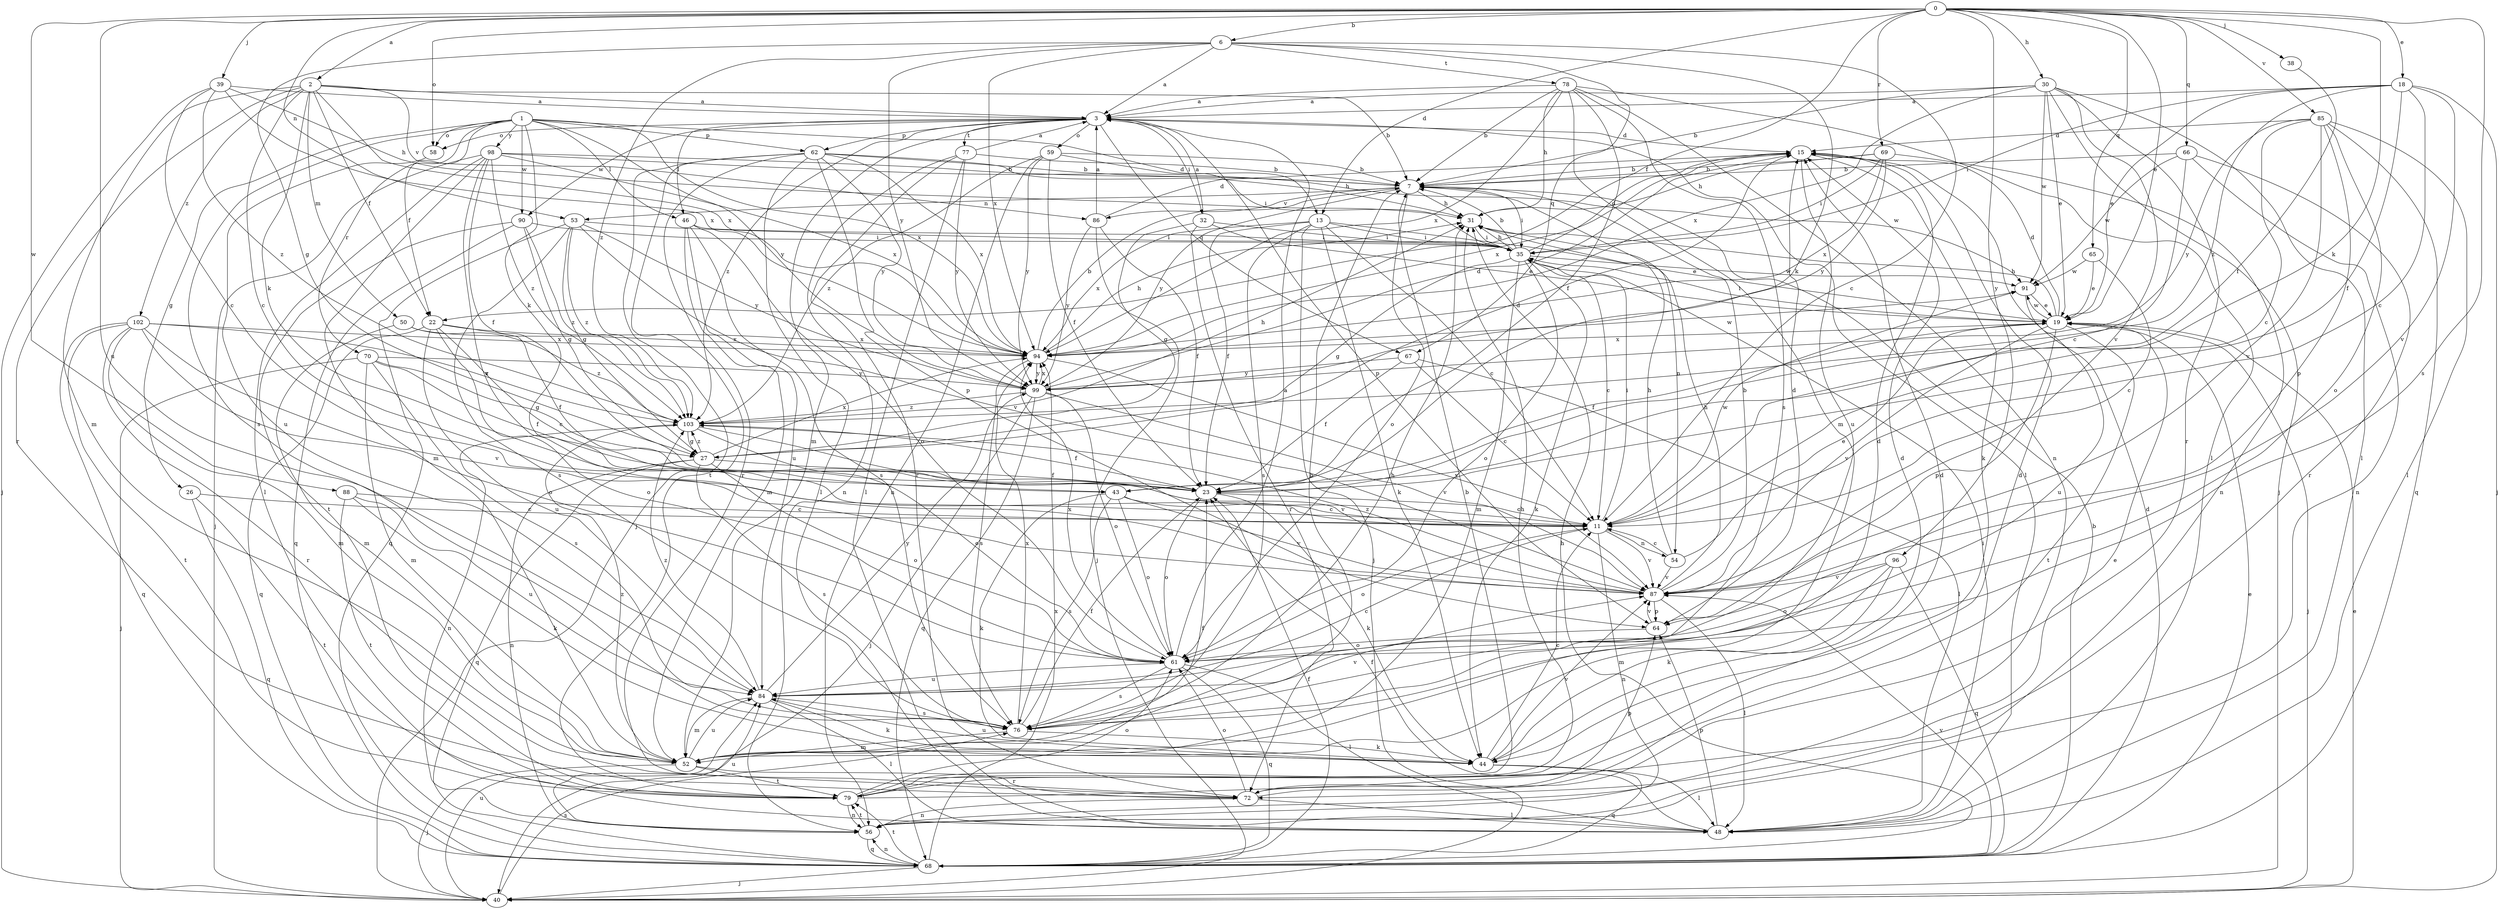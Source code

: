strict digraph  {
0;
1;
2;
3;
6;
7;
11;
13;
15;
18;
19;
22;
23;
26;
27;
30;
31;
32;
35;
38;
39;
40;
43;
44;
46;
48;
50;
52;
53;
54;
56;
58;
59;
61;
62;
64;
65;
66;
67;
68;
69;
70;
72;
76;
77;
78;
79;
84;
85;
86;
87;
88;
90;
91;
94;
96;
98;
99;
102;
103;
0 -> 2  [label=a];
0 -> 6  [label=b];
0 -> 13  [label=d];
0 -> 18  [label=e];
0 -> 19  [label=e];
0 -> 22  [label=f];
0 -> 30  [label=h];
0 -> 38  [label=j];
0 -> 39  [label=j];
0 -> 43  [label=k];
0 -> 53  [label=n];
0 -> 58  [label=o];
0 -> 65  [label=q];
0 -> 66  [label=q];
0 -> 69  [label=r];
0 -> 76  [label=s];
0 -> 84  [label=u];
0 -> 85  [label=v];
0 -> 88  [label=w];
0 -> 96  [label=y];
1 -> 13  [label=d];
1 -> 22  [label=f];
1 -> 26  [label=g];
1 -> 43  [label=k];
1 -> 46  [label=l];
1 -> 58  [label=o];
1 -> 62  [label=p];
1 -> 70  [label=r];
1 -> 76  [label=s];
1 -> 90  [label=w];
1 -> 94  [label=x];
1 -> 98  [label=y];
1 -> 99  [label=y];
2 -> 3  [label=a];
2 -> 7  [label=b];
2 -> 11  [label=c];
2 -> 22  [label=f];
2 -> 43  [label=k];
2 -> 50  [label=m];
2 -> 52  [label=m];
2 -> 72  [label=r];
2 -> 86  [label=v];
2 -> 94  [label=x];
2 -> 102  [label=z];
3 -> 15  [label=d];
3 -> 32  [label=i];
3 -> 46  [label=l];
3 -> 48  [label=l];
3 -> 52  [label=m];
3 -> 58  [label=o];
3 -> 59  [label=o];
3 -> 62  [label=p];
3 -> 64  [label=p];
3 -> 67  [label=q];
3 -> 77  [label=t];
3 -> 90  [label=w];
3 -> 103  [label=z];
6 -> 3  [label=a];
6 -> 11  [label=c];
6 -> 27  [label=g];
6 -> 43  [label=k];
6 -> 67  [label=q];
6 -> 78  [label=t];
6 -> 94  [label=x];
6 -> 99  [label=y];
6 -> 103  [label=z];
7 -> 31  [label=h];
7 -> 35  [label=i];
7 -> 53  [label=n];
7 -> 54  [label=n];
7 -> 61  [label=o];
7 -> 86  [label=v];
7 -> 99  [label=y];
11 -> 35  [label=i];
11 -> 54  [label=n];
11 -> 56  [label=n];
11 -> 61  [label=o];
11 -> 87  [label=v];
11 -> 91  [label=w];
13 -> 11  [label=c];
13 -> 19  [label=e];
13 -> 23  [label=f];
13 -> 35  [label=i];
13 -> 40  [label=j];
13 -> 44  [label=k];
13 -> 76  [label=s];
13 -> 94  [label=x];
15 -> 7  [label=b];
15 -> 44  [label=k];
15 -> 84  [label=u];
15 -> 94  [label=x];
18 -> 3  [label=a];
18 -> 11  [label=c];
18 -> 19  [label=e];
18 -> 23  [label=f];
18 -> 35  [label=i];
18 -> 40  [label=j];
18 -> 87  [label=v];
18 -> 103  [label=z];
19 -> 15  [label=d];
19 -> 23  [label=f];
19 -> 31  [label=h];
19 -> 35  [label=i];
19 -> 40  [label=j];
19 -> 64  [label=p];
19 -> 79  [label=t];
19 -> 87  [label=v];
19 -> 91  [label=w];
19 -> 94  [label=x];
22 -> 11  [label=c];
22 -> 23  [label=f];
22 -> 61  [label=o];
22 -> 68  [label=q];
22 -> 84  [label=u];
22 -> 94  [label=x];
23 -> 11  [label=c];
23 -> 44  [label=k];
23 -> 61  [label=o];
26 -> 11  [label=c];
26 -> 68  [label=q];
26 -> 79  [label=t];
27 -> 15  [label=d];
27 -> 23  [label=f];
27 -> 56  [label=n];
27 -> 61  [label=o];
27 -> 68  [label=q];
27 -> 76  [label=s];
27 -> 94  [label=x];
27 -> 103  [label=z];
30 -> 3  [label=a];
30 -> 7  [label=b];
30 -> 19  [label=e];
30 -> 40  [label=j];
30 -> 48  [label=l];
30 -> 72  [label=r];
30 -> 87  [label=v];
30 -> 91  [label=w];
30 -> 94  [label=x];
31 -> 35  [label=i];
32 -> 3  [label=a];
32 -> 19  [label=e];
32 -> 27  [label=g];
32 -> 35  [label=i];
32 -> 72  [label=r];
35 -> 7  [label=b];
35 -> 11  [label=c];
35 -> 15  [label=d];
35 -> 27  [label=g];
35 -> 31  [label=h];
35 -> 44  [label=k];
35 -> 52  [label=m];
35 -> 61  [label=o];
35 -> 91  [label=w];
38 -> 23  [label=f];
39 -> 3  [label=a];
39 -> 11  [label=c];
39 -> 31  [label=h];
39 -> 40  [label=j];
39 -> 94  [label=x];
39 -> 103  [label=z];
40 -> 19  [label=e];
40 -> 76  [label=s];
40 -> 84  [label=u];
43 -> 11  [label=c];
43 -> 44  [label=k];
43 -> 61  [label=o];
43 -> 76  [label=s];
43 -> 87  [label=v];
44 -> 11  [label=c];
44 -> 15  [label=d];
44 -> 48  [label=l];
44 -> 68  [label=q];
44 -> 84  [label=u];
44 -> 87  [label=v];
46 -> 35  [label=i];
46 -> 52  [label=m];
46 -> 61  [label=o];
46 -> 76  [label=s];
46 -> 84  [label=u];
48 -> 23  [label=f];
48 -> 35  [label=i];
48 -> 64  [label=p];
50 -> 52  [label=m];
50 -> 94  [label=x];
50 -> 103  [label=z];
52 -> 7  [label=b];
52 -> 23  [label=f];
52 -> 40  [label=j];
52 -> 72  [label=r];
52 -> 79  [label=t];
52 -> 84  [label=u];
52 -> 103  [label=z];
53 -> 27  [label=g];
53 -> 35  [label=i];
53 -> 68  [label=q];
53 -> 76  [label=s];
53 -> 87  [label=v];
53 -> 99  [label=y];
53 -> 103  [label=z];
54 -> 11  [label=c];
54 -> 19  [label=e];
54 -> 31  [label=h];
54 -> 87  [label=v];
56 -> 68  [label=q];
56 -> 79  [label=t];
56 -> 84  [label=u];
58 -> 84  [label=u];
59 -> 7  [label=b];
59 -> 23  [label=f];
59 -> 35  [label=i];
59 -> 56  [label=n];
59 -> 99  [label=y];
59 -> 103  [label=z];
61 -> 3  [label=a];
61 -> 48  [label=l];
61 -> 68  [label=q];
61 -> 76  [label=s];
61 -> 84  [label=u];
61 -> 94  [label=x];
62 -> 7  [label=b];
62 -> 31  [label=h];
62 -> 40  [label=j];
62 -> 48  [label=l];
62 -> 64  [label=p];
62 -> 72  [label=r];
62 -> 79  [label=t];
62 -> 94  [label=x];
62 -> 99  [label=y];
64 -> 15  [label=d];
64 -> 61  [label=o];
64 -> 87  [label=v];
65 -> 11  [label=c];
65 -> 19  [label=e];
65 -> 91  [label=w];
66 -> 7  [label=b];
66 -> 11  [label=c];
66 -> 56  [label=n];
66 -> 72  [label=r];
66 -> 91  [label=w];
67 -> 11  [label=c];
67 -> 23  [label=f];
67 -> 48  [label=l];
67 -> 99  [label=y];
68 -> 7  [label=b];
68 -> 15  [label=d];
68 -> 19  [label=e];
68 -> 23  [label=f];
68 -> 31  [label=h];
68 -> 40  [label=j];
68 -> 56  [label=n];
68 -> 79  [label=t];
68 -> 87  [label=v];
68 -> 94  [label=x];
69 -> 7  [label=b];
69 -> 31  [label=h];
69 -> 35  [label=i];
69 -> 56  [label=n];
69 -> 94  [label=x];
69 -> 99  [label=y];
70 -> 23  [label=f];
70 -> 27  [label=g];
70 -> 40  [label=j];
70 -> 52  [label=m];
70 -> 76  [label=s];
70 -> 99  [label=y];
72 -> 15  [label=d];
72 -> 48  [label=l];
72 -> 56  [label=n];
72 -> 61  [label=o];
72 -> 64  [label=p];
76 -> 15  [label=d];
76 -> 23  [label=f];
76 -> 31  [label=h];
76 -> 44  [label=k];
76 -> 52  [label=m];
76 -> 87  [label=v];
76 -> 94  [label=x];
77 -> 3  [label=a];
77 -> 7  [label=b];
77 -> 48  [label=l];
77 -> 56  [label=n];
77 -> 72  [label=r];
77 -> 99  [label=y];
78 -> 3  [label=a];
78 -> 7  [label=b];
78 -> 23  [label=f];
78 -> 31  [label=h];
78 -> 48  [label=l];
78 -> 52  [label=m];
78 -> 56  [label=n];
78 -> 76  [label=s];
78 -> 94  [label=x];
79 -> 7  [label=b];
79 -> 15  [label=d];
79 -> 19  [label=e];
79 -> 31  [label=h];
79 -> 56  [label=n];
79 -> 61  [label=o];
84 -> 11  [label=c];
84 -> 44  [label=k];
84 -> 48  [label=l];
84 -> 52  [label=m];
84 -> 76  [label=s];
84 -> 99  [label=y];
84 -> 103  [label=z];
85 -> 11  [label=c];
85 -> 15  [label=d];
85 -> 48  [label=l];
85 -> 61  [label=o];
85 -> 64  [label=p];
85 -> 68  [label=q];
85 -> 87  [label=v];
85 -> 99  [label=y];
86 -> 3  [label=a];
86 -> 15  [label=d];
86 -> 23  [label=f];
86 -> 40  [label=j];
86 -> 99  [label=y];
87 -> 7  [label=b];
87 -> 31  [label=h];
87 -> 48  [label=l];
87 -> 64  [label=p];
87 -> 103  [label=z];
88 -> 11  [label=c];
88 -> 44  [label=k];
88 -> 79  [label=t];
88 -> 84  [label=u];
90 -> 27  [label=g];
90 -> 35  [label=i];
90 -> 68  [label=q];
90 -> 79  [label=t];
90 -> 103  [label=z];
91 -> 19  [label=e];
91 -> 84  [label=u];
94 -> 7  [label=b];
94 -> 31  [label=h];
94 -> 76  [label=s];
94 -> 87  [label=v];
94 -> 91  [label=w];
94 -> 99  [label=y];
96 -> 44  [label=k];
96 -> 52  [label=m];
96 -> 61  [label=o];
96 -> 68  [label=q];
96 -> 87  [label=v];
98 -> 7  [label=b];
98 -> 23  [label=f];
98 -> 40  [label=j];
98 -> 48  [label=l];
98 -> 52  [label=m];
98 -> 87  [label=v];
98 -> 91  [label=w];
98 -> 94  [label=x];
98 -> 103  [label=z];
99 -> 15  [label=d];
99 -> 40  [label=j];
99 -> 61  [label=o];
99 -> 68  [label=q];
99 -> 87  [label=v];
99 -> 94  [label=x];
99 -> 103  [label=z];
102 -> 52  [label=m];
102 -> 61  [label=o];
102 -> 68  [label=q];
102 -> 72  [label=r];
102 -> 79  [label=t];
102 -> 87  [label=v];
102 -> 94  [label=x];
102 -> 103  [label=z];
103 -> 23  [label=f];
103 -> 27  [label=g];
103 -> 31  [label=h];
103 -> 56  [label=n];
103 -> 61  [label=o];
103 -> 87  [label=v];
}
